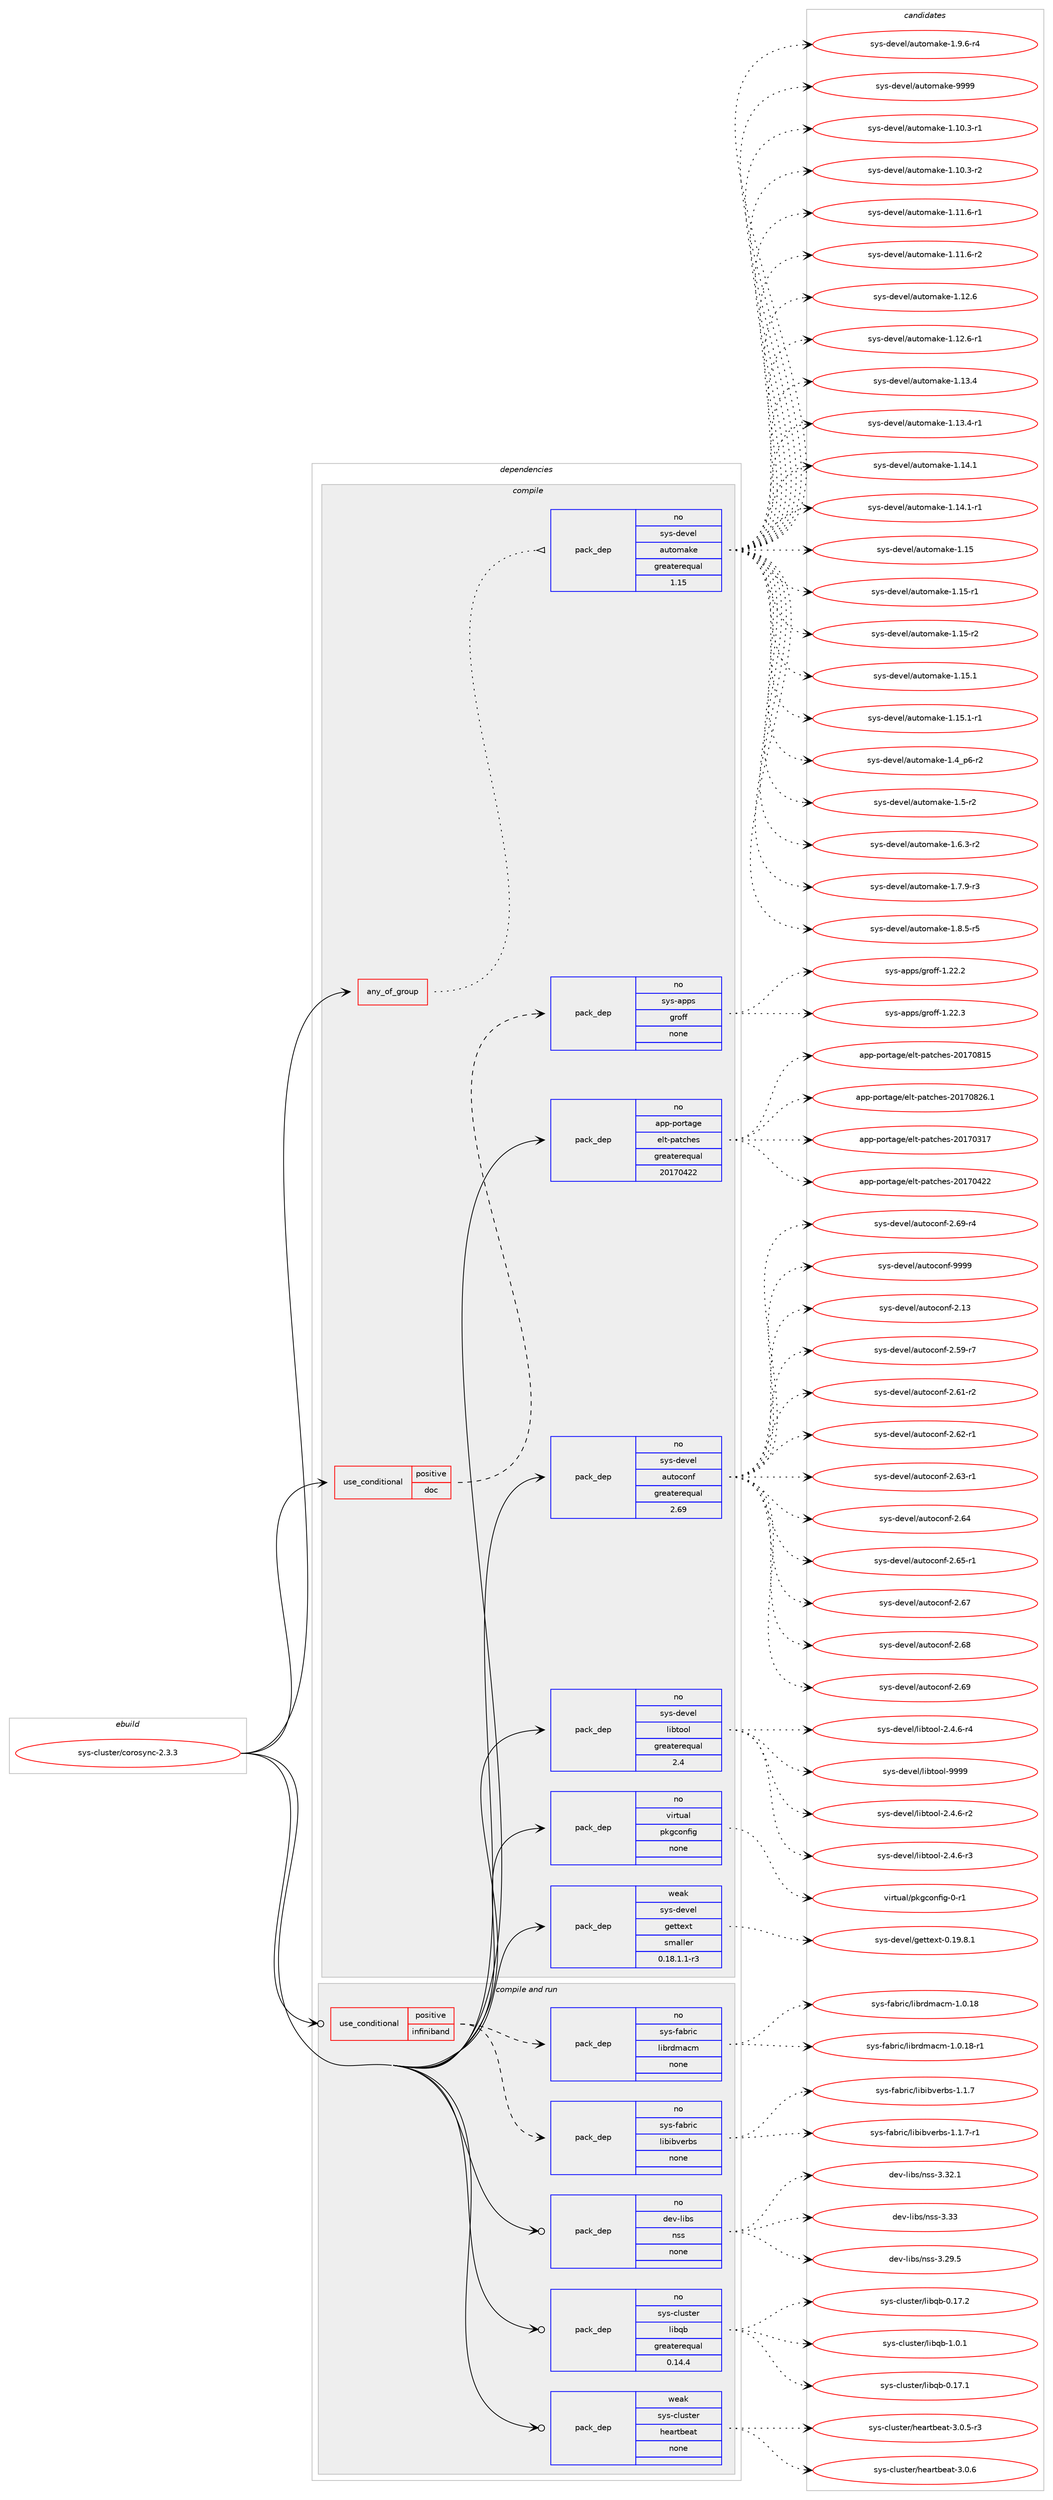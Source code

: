 digraph prolog {

# *************
# Graph options
# *************

newrank=true;
concentrate=true;
compound=true;
graph [rankdir=LR,fontname=Helvetica,fontsize=10,ranksep=1.5];#, ranksep=2.5, nodesep=0.2];
edge  [arrowhead=vee];
node  [fontname=Helvetica,fontsize=10];

# **********
# The ebuild
# **********

subgraph cluster_leftcol {
color=gray;
rank=same;
label=<<i>ebuild</i>>;
id [label="sys-cluster/corosync-2.3.3", color=red, width=4, href="../sys-cluster/corosync-2.3.3.svg"];
}

# ****************
# The dependencies
# ****************

subgraph cluster_midcol {
color=gray;
label=<<i>dependencies</i>>;
subgraph cluster_compile {
fillcolor="#eeeeee";
style=filled;
label=<<i>compile</i>>;
subgraph any8080 {
dependency479133 [label=<<TABLE BORDER="0" CELLBORDER="1" CELLSPACING="0" CELLPADDING="4"><TR><TD CELLPADDING="10">any_of_group</TD></TR></TABLE>>, shape=none, color=red];subgraph pack355576 {
dependency479134 [label=<<TABLE BORDER="0" CELLBORDER="1" CELLSPACING="0" CELLPADDING="4" WIDTH="220"><TR><TD ROWSPAN="6" CELLPADDING="30">pack_dep</TD></TR><TR><TD WIDTH="110">no</TD></TR><TR><TD>sys-devel</TD></TR><TR><TD>automake</TD></TR><TR><TD>greaterequal</TD></TR><TR><TD>1.15</TD></TR></TABLE>>, shape=none, color=blue];
}
dependency479133:e -> dependency479134:w [weight=20,style="dotted",arrowhead="oinv"];
}
id:e -> dependency479133:w [weight=20,style="solid",arrowhead="vee"];
subgraph cond115195 {
dependency479135 [label=<<TABLE BORDER="0" CELLBORDER="1" CELLSPACING="0" CELLPADDING="4"><TR><TD ROWSPAN="3" CELLPADDING="10">use_conditional</TD></TR><TR><TD>positive</TD></TR><TR><TD>doc</TD></TR></TABLE>>, shape=none, color=red];
subgraph pack355577 {
dependency479136 [label=<<TABLE BORDER="0" CELLBORDER="1" CELLSPACING="0" CELLPADDING="4" WIDTH="220"><TR><TD ROWSPAN="6" CELLPADDING="30">pack_dep</TD></TR><TR><TD WIDTH="110">no</TD></TR><TR><TD>sys-apps</TD></TR><TR><TD>groff</TD></TR><TR><TD>none</TD></TR><TR><TD></TD></TR></TABLE>>, shape=none, color=blue];
}
dependency479135:e -> dependency479136:w [weight=20,style="dashed",arrowhead="vee"];
}
id:e -> dependency479135:w [weight=20,style="solid",arrowhead="vee"];
subgraph pack355578 {
dependency479137 [label=<<TABLE BORDER="0" CELLBORDER="1" CELLSPACING="0" CELLPADDING="4" WIDTH="220"><TR><TD ROWSPAN="6" CELLPADDING="30">pack_dep</TD></TR><TR><TD WIDTH="110">no</TD></TR><TR><TD>app-portage</TD></TR><TR><TD>elt-patches</TD></TR><TR><TD>greaterequal</TD></TR><TR><TD>20170422</TD></TR></TABLE>>, shape=none, color=blue];
}
id:e -> dependency479137:w [weight=20,style="solid",arrowhead="vee"];
subgraph pack355579 {
dependency479138 [label=<<TABLE BORDER="0" CELLBORDER="1" CELLSPACING="0" CELLPADDING="4" WIDTH="220"><TR><TD ROWSPAN="6" CELLPADDING="30">pack_dep</TD></TR><TR><TD WIDTH="110">no</TD></TR><TR><TD>sys-devel</TD></TR><TR><TD>autoconf</TD></TR><TR><TD>greaterequal</TD></TR><TR><TD>2.69</TD></TR></TABLE>>, shape=none, color=blue];
}
id:e -> dependency479138:w [weight=20,style="solid",arrowhead="vee"];
subgraph pack355580 {
dependency479139 [label=<<TABLE BORDER="0" CELLBORDER="1" CELLSPACING="0" CELLPADDING="4" WIDTH="220"><TR><TD ROWSPAN="6" CELLPADDING="30">pack_dep</TD></TR><TR><TD WIDTH="110">no</TD></TR><TR><TD>sys-devel</TD></TR><TR><TD>libtool</TD></TR><TR><TD>greaterequal</TD></TR><TR><TD>2.4</TD></TR></TABLE>>, shape=none, color=blue];
}
id:e -> dependency479139:w [weight=20,style="solid",arrowhead="vee"];
subgraph pack355581 {
dependency479140 [label=<<TABLE BORDER="0" CELLBORDER="1" CELLSPACING="0" CELLPADDING="4" WIDTH="220"><TR><TD ROWSPAN="6" CELLPADDING="30">pack_dep</TD></TR><TR><TD WIDTH="110">no</TD></TR><TR><TD>virtual</TD></TR><TR><TD>pkgconfig</TD></TR><TR><TD>none</TD></TR><TR><TD></TD></TR></TABLE>>, shape=none, color=blue];
}
id:e -> dependency479140:w [weight=20,style="solid",arrowhead="vee"];
subgraph pack355582 {
dependency479141 [label=<<TABLE BORDER="0" CELLBORDER="1" CELLSPACING="0" CELLPADDING="4" WIDTH="220"><TR><TD ROWSPAN="6" CELLPADDING="30">pack_dep</TD></TR><TR><TD WIDTH="110">weak</TD></TR><TR><TD>sys-devel</TD></TR><TR><TD>gettext</TD></TR><TR><TD>smaller</TD></TR><TR><TD>0.18.1.1-r3</TD></TR></TABLE>>, shape=none, color=blue];
}
id:e -> dependency479141:w [weight=20,style="solid",arrowhead="vee"];
}
subgraph cluster_compileandrun {
fillcolor="#eeeeee";
style=filled;
label=<<i>compile and run</i>>;
subgraph cond115196 {
dependency479142 [label=<<TABLE BORDER="0" CELLBORDER="1" CELLSPACING="0" CELLPADDING="4"><TR><TD ROWSPAN="3" CELLPADDING="10">use_conditional</TD></TR><TR><TD>positive</TD></TR><TR><TD>infiniband</TD></TR></TABLE>>, shape=none, color=red];
subgraph pack355583 {
dependency479143 [label=<<TABLE BORDER="0" CELLBORDER="1" CELLSPACING="0" CELLPADDING="4" WIDTH="220"><TR><TD ROWSPAN="6" CELLPADDING="30">pack_dep</TD></TR><TR><TD WIDTH="110">no</TD></TR><TR><TD>sys-fabric</TD></TR><TR><TD>libibverbs</TD></TR><TR><TD>none</TD></TR><TR><TD></TD></TR></TABLE>>, shape=none, color=blue];
}
dependency479142:e -> dependency479143:w [weight=20,style="dashed",arrowhead="vee"];
subgraph pack355584 {
dependency479144 [label=<<TABLE BORDER="0" CELLBORDER="1" CELLSPACING="0" CELLPADDING="4" WIDTH="220"><TR><TD ROWSPAN="6" CELLPADDING="30">pack_dep</TD></TR><TR><TD WIDTH="110">no</TD></TR><TR><TD>sys-fabric</TD></TR><TR><TD>librdmacm</TD></TR><TR><TD>none</TD></TR><TR><TD></TD></TR></TABLE>>, shape=none, color=blue];
}
dependency479142:e -> dependency479144:w [weight=20,style="dashed",arrowhead="vee"];
}
id:e -> dependency479142:w [weight=20,style="solid",arrowhead="odotvee"];
subgraph pack355585 {
dependency479145 [label=<<TABLE BORDER="0" CELLBORDER="1" CELLSPACING="0" CELLPADDING="4" WIDTH="220"><TR><TD ROWSPAN="6" CELLPADDING="30">pack_dep</TD></TR><TR><TD WIDTH="110">no</TD></TR><TR><TD>dev-libs</TD></TR><TR><TD>nss</TD></TR><TR><TD>none</TD></TR><TR><TD></TD></TR></TABLE>>, shape=none, color=blue];
}
id:e -> dependency479145:w [weight=20,style="solid",arrowhead="odotvee"];
subgraph pack355586 {
dependency479146 [label=<<TABLE BORDER="0" CELLBORDER="1" CELLSPACING="0" CELLPADDING="4" WIDTH="220"><TR><TD ROWSPAN="6" CELLPADDING="30">pack_dep</TD></TR><TR><TD WIDTH="110">no</TD></TR><TR><TD>sys-cluster</TD></TR><TR><TD>libqb</TD></TR><TR><TD>greaterequal</TD></TR><TR><TD>0.14.4</TD></TR></TABLE>>, shape=none, color=blue];
}
id:e -> dependency479146:w [weight=20,style="solid",arrowhead="odotvee"];
subgraph pack355587 {
dependency479147 [label=<<TABLE BORDER="0" CELLBORDER="1" CELLSPACING="0" CELLPADDING="4" WIDTH="220"><TR><TD ROWSPAN="6" CELLPADDING="30">pack_dep</TD></TR><TR><TD WIDTH="110">weak</TD></TR><TR><TD>sys-cluster</TD></TR><TR><TD>heartbeat</TD></TR><TR><TD>none</TD></TR><TR><TD></TD></TR></TABLE>>, shape=none, color=blue];
}
id:e -> dependency479147:w [weight=20,style="solid",arrowhead="odotvee"];
}
subgraph cluster_run {
fillcolor="#eeeeee";
style=filled;
label=<<i>run</i>>;
}
}

# **************
# The candidates
# **************

subgraph cluster_choices {
rank=same;
color=gray;
label=<<i>candidates</i>>;

subgraph choice355576 {
color=black;
nodesep=1;
choice11512111545100101118101108479711711611110997107101454946494846514511449 [label="sys-devel/automake-1.10.3-r1", color=red, width=4,href="../sys-devel/automake-1.10.3-r1.svg"];
choice11512111545100101118101108479711711611110997107101454946494846514511450 [label="sys-devel/automake-1.10.3-r2", color=red, width=4,href="../sys-devel/automake-1.10.3-r2.svg"];
choice11512111545100101118101108479711711611110997107101454946494946544511449 [label="sys-devel/automake-1.11.6-r1", color=red, width=4,href="../sys-devel/automake-1.11.6-r1.svg"];
choice11512111545100101118101108479711711611110997107101454946494946544511450 [label="sys-devel/automake-1.11.6-r2", color=red, width=4,href="../sys-devel/automake-1.11.6-r2.svg"];
choice1151211154510010111810110847971171161111099710710145494649504654 [label="sys-devel/automake-1.12.6", color=red, width=4,href="../sys-devel/automake-1.12.6.svg"];
choice11512111545100101118101108479711711611110997107101454946495046544511449 [label="sys-devel/automake-1.12.6-r1", color=red, width=4,href="../sys-devel/automake-1.12.6-r1.svg"];
choice1151211154510010111810110847971171161111099710710145494649514652 [label="sys-devel/automake-1.13.4", color=red, width=4,href="../sys-devel/automake-1.13.4.svg"];
choice11512111545100101118101108479711711611110997107101454946495146524511449 [label="sys-devel/automake-1.13.4-r1", color=red, width=4,href="../sys-devel/automake-1.13.4-r1.svg"];
choice1151211154510010111810110847971171161111099710710145494649524649 [label="sys-devel/automake-1.14.1", color=red, width=4,href="../sys-devel/automake-1.14.1.svg"];
choice11512111545100101118101108479711711611110997107101454946495246494511449 [label="sys-devel/automake-1.14.1-r1", color=red, width=4,href="../sys-devel/automake-1.14.1-r1.svg"];
choice115121115451001011181011084797117116111109971071014549464953 [label="sys-devel/automake-1.15", color=red, width=4,href="../sys-devel/automake-1.15.svg"];
choice1151211154510010111810110847971171161111099710710145494649534511449 [label="sys-devel/automake-1.15-r1", color=red, width=4,href="../sys-devel/automake-1.15-r1.svg"];
choice1151211154510010111810110847971171161111099710710145494649534511450 [label="sys-devel/automake-1.15-r2", color=red, width=4,href="../sys-devel/automake-1.15-r2.svg"];
choice1151211154510010111810110847971171161111099710710145494649534649 [label="sys-devel/automake-1.15.1", color=red, width=4,href="../sys-devel/automake-1.15.1.svg"];
choice11512111545100101118101108479711711611110997107101454946495346494511449 [label="sys-devel/automake-1.15.1-r1", color=red, width=4,href="../sys-devel/automake-1.15.1-r1.svg"];
choice115121115451001011181011084797117116111109971071014549465295112544511450 [label="sys-devel/automake-1.4_p6-r2", color=red, width=4,href="../sys-devel/automake-1.4_p6-r2.svg"];
choice11512111545100101118101108479711711611110997107101454946534511450 [label="sys-devel/automake-1.5-r2", color=red, width=4,href="../sys-devel/automake-1.5-r2.svg"];
choice115121115451001011181011084797117116111109971071014549465446514511450 [label="sys-devel/automake-1.6.3-r2", color=red, width=4,href="../sys-devel/automake-1.6.3-r2.svg"];
choice115121115451001011181011084797117116111109971071014549465546574511451 [label="sys-devel/automake-1.7.9-r3", color=red, width=4,href="../sys-devel/automake-1.7.9-r3.svg"];
choice115121115451001011181011084797117116111109971071014549465646534511453 [label="sys-devel/automake-1.8.5-r5", color=red, width=4,href="../sys-devel/automake-1.8.5-r5.svg"];
choice115121115451001011181011084797117116111109971071014549465746544511452 [label="sys-devel/automake-1.9.6-r4", color=red, width=4,href="../sys-devel/automake-1.9.6-r4.svg"];
choice115121115451001011181011084797117116111109971071014557575757 [label="sys-devel/automake-9999", color=red, width=4,href="../sys-devel/automake-9999.svg"];
dependency479134:e -> choice11512111545100101118101108479711711611110997107101454946494846514511449:w [style=dotted,weight="100"];
dependency479134:e -> choice11512111545100101118101108479711711611110997107101454946494846514511450:w [style=dotted,weight="100"];
dependency479134:e -> choice11512111545100101118101108479711711611110997107101454946494946544511449:w [style=dotted,weight="100"];
dependency479134:e -> choice11512111545100101118101108479711711611110997107101454946494946544511450:w [style=dotted,weight="100"];
dependency479134:e -> choice1151211154510010111810110847971171161111099710710145494649504654:w [style=dotted,weight="100"];
dependency479134:e -> choice11512111545100101118101108479711711611110997107101454946495046544511449:w [style=dotted,weight="100"];
dependency479134:e -> choice1151211154510010111810110847971171161111099710710145494649514652:w [style=dotted,weight="100"];
dependency479134:e -> choice11512111545100101118101108479711711611110997107101454946495146524511449:w [style=dotted,weight="100"];
dependency479134:e -> choice1151211154510010111810110847971171161111099710710145494649524649:w [style=dotted,weight="100"];
dependency479134:e -> choice11512111545100101118101108479711711611110997107101454946495246494511449:w [style=dotted,weight="100"];
dependency479134:e -> choice115121115451001011181011084797117116111109971071014549464953:w [style=dotted,weight="100"];
dependency479134:e -> choice1151211154510010111810110847971171161111099710710145494649534511449:w [style=dotted,weight="100"];
dependency479134:e -> choice1151211154510010111810110847971171161111099710710145494649534511450:w [style=dotted,weight="100"];
dependency479134:e -> choice1151211154510010111810110847971171161111099710710145494649534649:w [style=dotted,weight="100"];
dependency479134:e -> choice11512111545100101118101108479711711611110997107101454946495346494511449:w [style=dotted,weight="100"];
dependency479134:e -> choice115121115451001011181011084797117116111109971071014549465295112544511450:w [style=dotted,weight="100"];
dependency479134:e -> choice11512111545100101118101108479711711611110997107101454946534511450:w [style=dotted,weight="100"];
dependency479134:e -> choice115121115451001011181011084797117116111109971071014549465446514511450:w [style=dotted,weight="100"];
dependency479134:e -> choice115121115451001011181011084797117116111109971071014549465546574511451:w [style=dotted,weight="100"];
dependency479134:e -> choice115121115451001011181011084797117116111109971071014549465646534511453:w [style=dotted,weight="100"];
dependency479134:e -> choice115121115451001011181011084797117116111109971071014549465746544511452:w [style=dotted,weight="100"];
dependency479134:e -> choice115121115451001011181011084797117116111109971071014557575757:w [style=dotted,weight="100"];
}
subgraph choice355577 {
color=black;
nodesep=1;
choice11512111545971121121154710311411110210245494650504650 [label="sys-apps/groff-1.22.2", color=red, width=4,href="../sys-apps/groff-1.22.2.svg"];
choice11512111545971121121154710311411110210245494650504651 [label="sys-apps/groff-1.22.3", color=red, width=4,href="../sys-apps/groff-1.22.3.svg"];
dependency479136:e -> choice11512111545971121121154710311411110210245494650504650:w [style=dotted,weight="100"];
dependency479136:e -> choice11512111545971121121154710311411110210245494650504651:w [style=dotted,weight="100"];
}
subgraph choice355578 {
color=black;
nodesep=1;
choice97112112451121111141169710310147101108116451129711699104101115455048495548514955 [label="app-portage/elt-patches-20170317", color=red, width=4,href="../app-portage/elt-patches-20170317.svg"];
choice97112112451121111141169710310147101108116451129711699104101115455048495548525050 [label="app-portage/elt-patches-20170422", color=red, width=4,href="../app-portage/elt-patches-20170422.svg"];
choice97112112451121111141169710310147101108116451129711699104101115455048495548564953 [label="app-portage/elt-patches-20170815", color=red, width=4,href="../app-portage/elt-patches-20170815.svg"];
choice971121124511211111411697103101471011081164511297116991041011154550484955485650544649 [label="app-portage/elt-patches-20170826.1", color=red, width=4,href="../app-portage/elt-patches-20170826.1.svg"];
dependency479137:e -> choice97112112451121111141169710310147101108116451129711699104101115455048495548514955:w [style=dotted,weight="100"];
dependency479137:e -> choice97112112451121111141169710310147101108116451129711699104101115455048495548525050:w [style=dotted,weight="100"];
dependency479137:e -> choice97112112451121111141169710310147101108116451129711699104101115455048495548564953:w [style=dotted,weight="100"];
dependency479137:e -> choice971121124511211111411697103101471011081164511297116991041011154550484955485650544649:w [style=dotted,weight="100"];
}
subgraph choice355579 {
color=black;
nodesep=1;
choice115121115451001011181011084797117116111991111101024550464951 [label="sys-devel/autoconf-2.13", color=red, width=4,href="../sys-devel/autoconf-2.13.svg"];
choice1151211154510010111810110847971171161119911111010245504653574511455 [label="sys-devel/autoconf-2.59-r7", color=red, width=4,href="../sys-devel/autoconf-2.59-r7.svg"];
choice1151211154510010111810110847971171161119911111010245504654494511450 [label="sys-devel/autoconf-2.61-r2", color=red, width=4,href="../sys-devel/autoconf-2.61-r2.svg"];
choice1151211154510010111810110847971171161119911111010245504654504511449 [label="sys-devel/autoconf-2.62-r1", color=red, width=4,href="../sys-devel/autoconf-2.62-r1.svg"];
choice1151211154510010111810110847971171161119911111010245504654514511449 [label="sys-devel/autoconf-2.63-r1", color=red, width=4,href="../sys-devel/autoconf-2.63-r1.svg"];
choice115121115451001011181011084797117116111991111101024550465452 [label="sys-devel/autoconf-2.64", color=red, width=4,href="../sys-devel/autoconf-2.64.svg"];
choice1151211154510010111810110847971171161119911111010245504654534511449 [label="sys-devel/autoconf-2.65-r1", color=red, width=4,href="../sys-devel/autoconf-2.65-r1.svg"];
choice115121115451001011181011084797117116111991111101024550465455 [label="sys-devel/autoconf-2.67", color=red, width=4,href="../sys-devel/autoconf-2.67.svg"];
choice115121115451001011181011084797117116111991111101024550465456 [label="sys-devel/autoconf-2.68", color=red, width=4,href="../sys-devel/autoconf-2.68.svg"];
choice115121115451001011181011084797117116111991111101024550465457 [label="sys-devel/autoconf-2.69", color=red, width=4,href="../sys-devel/autoconf-2.69.svg"];
choice1151211154510010111810110847971171161119911111010245504654574511452 [label="sys-devel/autoconf-2.69-r4", color=red, width=4,href="../sys-devel/autoconf-2.69-r4.svg"];
choice115121115451001011181011084797117116111991111101024557575757 [label="sys-devel/autoconf-9999", color=red, width=4,href="../sys-devel/autoconf-9999.svg"];
dependency479138:e -> choice115121115451001011181011084797117116111991111101024550464951:w [style=dotted,weight="100"];
dependency479138:e -> choice1151211154510010111810110847971171161119911111010245504653574511455:w [style=dotted,weight="100"];
dependency479138:e -> choice1151211154510010111810110847971171161119911111010245504654494511450:w [style=dotted,weight="100"];
dependency479138:e -> choice1151211154510010111810110847971171161119911111010245504654504511449:w [style=dotted,weight="100"];
dependency479138:e -> choice1151211154510010111810110847971171161119911111010245504654514511449:w [style=dotted,weight="100"];
dependency479138:e -> choice115121115451001011181011084797117116111991111101024550465452:w [style=dotted,weight="100"];
dependency479138:e -> choice1151211154510010111810110847971171161119911111010245504654534511449:w [style=dotted,weight="100"];
dependency479138:e -> choice115121115451001011181011084797117116111991111101024550465455:w [style=dotted,weight="100"];
dependency479138:e -> choice115121115451001011181011084797117116111991111101024550465456:w [style=dotted,weight="100"];
dependency479138:e -> choice115121115451001011181011084797117116111991111101024550465457:w [style=dotted,weight="100"];
dependency479138:e -> choice1151211154510010111810110847971171161119911111010245504654574511452:w [style=dotted,weight="100"];
dependency479138:e -> choice115121115451001011181011084797117116111991111101024557575757:w [style=dotted,weight="100"];
}
subgraph choice355580 {
color=black;
nodesep=1;
choice1151211154510010111810110847108105981161111111084550465246544511450 [label="sys-devel/libtool-2.4.6-r2", color=red, width=4,href="../sys-devel/libtool-2.4.6-r2.svg"];
choice1151211154510010111810110847108105981161111111084550465246544511451 [label="sys-devel/libtool-2.4.6-r3", color=red, width=4,href="../sys-devel/libtool-2.4.6-r3.svg"];
choice1151211154510010111810110847108105981161111111084550465246544511452 [label="sys-devel/libtool-2.4.6-r4", color=red, width=4,href="../sys-devel/libtool-2.4.6-r4.svg"];
choice1151211154510010111810110847108105981161111111084557575757 [label="sys-devel/libtool-9999", color=red, width=4,href="../sys-devel/libtool-9999.svg"];
dependency479139:e -> choice1151211154510010111810110847108105981161111111084550465246544511450:w [style=dotted,weight="100"];
dependency479139:e -> choice1151211154510010111810110847108105981161111111084550465246544511451:w [style=dotted,weight="100"];
dependency479139:e -> choice1151211154510010111810110847108105981161111111084550465246544511452:w [style=dotted,weight="100"];
dependency479139:e -> choice1151211154510010111810110847108105981161111111084557575757:w [style=dotted,weight="100"];
}
subgraph choice355581 {
color=black;
nodesep=1;
choice11810511411611797108471121071039911111010210510345484511449 [label="virtual/pkgconfig-0-r1", color=red, width=4,href="../virtual/pkgconfig-0-r1.svg"];
dependency479140:e -> choice11810511411611797108471121071039911111010210510345484511449:w [style=dotted,weight="100"];
}
subgraph choice355582 {
color=black;
nodesep=1;
choice1151211154510010111810110847103101116116101120116454846495746564649 [label="sys-devel/gettext-0.19.8.1", color=red, width=4,href="../sys-devel/gettext-0.19.8.1.svg"];
dependency479141:e -> choice1151211154510010111810110847103101116116101120116454846495746564649:w [style=dotted,weight="100"];
}
subgraph choice355583 {
color=black;
nodesep=1;
choice1151211154510297981141059947108105981059811810111498115454946494655 [label="sys-fabric/libibverbs-1.1.7", color=red, width=4,href="../sys-fabric/libibverbs-1.1.7.svg"];
choice11512111545102979811410599471081059810598118101114981154549464946554511449 [label="sys-fabric/libibverbs-1.1.7-r1", color=red, width=4,href="../sys-fabric/libibverbs-1.1.7-r1.svg"];
dependency479143:e -> choice1151211154510297981141059947108105981059811810111498115454946494655:w [style=dotted,weight="100"];
dependency479143:e -> choice11512111545102979811410599471081059810598118101114981154549464946554511449:w [style=dotted,weight="100"];
}
subgraph choice355584 {
color=black;
nodesep=1;
choice115121115451029798114105994710810598114100109979910945494648464956 [label="sys-fabric/librdmacm-1.0.18", color=red, width=4,href="../sys-fabric/librdmacm-1.0.18.svg"];
choice1151211154510297981141059947108105981141001099799109454946484649564511449 [label="sys-fabric/librdmacm-1.0.18-r1", color=red, width=4,href="../sys-fabric/librdmacm-1.0.18-r1.svg"];
dependency479144:e -> choice115121115451029798114105994710810598114100109979910945494648464956:w [style=dotted,weight="100"];
dependency479144:e -> choice1151211154510297981141059947108105981141001099799109454946484649564511449:w [style=dotted,weight="100"];
}
subgraph choice355585 {
color=black;
nodesep=1;
choice10010111845108105981154711011511545514650574653 [label="dev-libs/nss-3.29.5", color=red, width=4,href="../dev-libs/nss-3.29.5.svg"];
choice10010111845108105981154711011511545514651504649 [label="dev-libs/nss-3.32.1", color=red, width=4,href="../dev-libs/nss-3.32.1.svg"];
choice1001011184510810598115471101151154551465151 [label="dev-libs/nss-3.33", color=red, width=4,href="../dev-libs/nss-3.33.svg"];
dependency479145:e -> choice10010111845108105981154711011511545514650574653:w [style=dotted,weight="100"];
dependency479145:e -> choice10010111845108105981154711011511545514651504649:w [style=dotted,weight="100"];
dependency479145:e -> choice1001011184510810598115471101151154551465151:w [style=dotted,weight="100"];
}
subgraph choice355586 {
color=black;
nodesep=1;
choice115121115459910811711511610111447108105981139845484649554649 [label="sys-cluster/libqb-0.17.1", color=red, width=4,href="../sys-cluster/libqb-0.17.1.svg"];
choice115121115459910811711511610111447108105981139845484649554650 [label="sys-cluster/libqb-0.17.2", color=red, width=4,href="../sys-cluster/libqb-0.17.2.svg"];
choice1151211154599108117115116101114471081059811398454946484649 [label="sys-cluster/libqb-1.0.1", color=red, width=4,href="../sys-cluster/libqb-1.0.1.svg"];
dependency479146:e -> choice115121115459910811711511610111447108105981139845484649554649:w [style=dotted,weight="100"];
dependency479146:e -> choice115121115459910811711511610111447108105981139845484649554650:w [style=dotted,weight="100"];
dependency479146:e -> choice1151211154599108117115116101114471081059811398454946484649:w [style=dotted,weight="100"];
}
subgraph choice355587 {
color=black;
nodesep=1;
choice1151211154599108117115116101114471041019711411698101971164551464846534511451 [label="sys-cluster/heartbeat-3.0.5-r3", color=red, width=4,href="../sys-cluster/heartbeat-3.0.5-r3.svg"];
choice115121115459910811711511610111447104101971141169810197116455146484654 [label="sys-cluster/heartbeat-3.0.6", color=red, width=4,href="../sys-cluster/heartbeat-3.0.6.svg"];
dependency479147:e -> choice1151211154599108117115116101114471041019711411698101971164551464846534511451:w [style=dotted,weight="100"];
dependency479147:e -> choice115121115459910811711511610111447104101971141169810197116455146484654:w [style=dotted,weight="100"];
}
}

}
